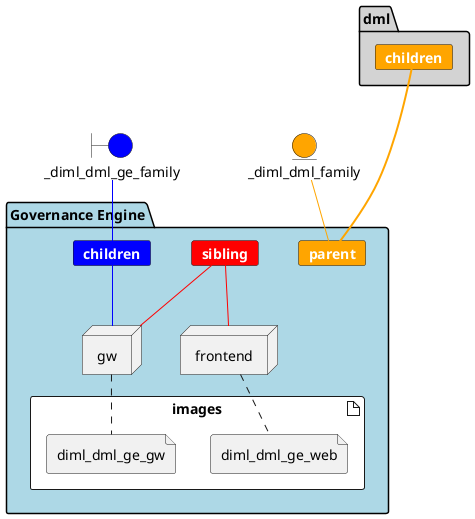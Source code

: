 @startuml


boundary _diml_dml_ge_family #blue


entity _diml_dml_family #orange


package  "Governance Engine"  #lightblue {
    card children #blue [
        <b><color:white>children</color></b>
    ]
    
    _diml_dml_ge_family -[#blue]- children
    
    
    card sibling #red [
        <b><color:white>sibling</color></b>
    ]
    
    
    card parent #orange [
        <b><color:white>parent</color></b>
    ]
    
    
    _diml_dml_family -[#orange]- parent
    
    artifact images #ffffff {
        
        file diml_dml_ge_web
        
        file diml_dml_ge_gw
        
    }

    node frontend
    frontend .. diml_dml_ge_web
    
        sibling -[#red]- frontend
    

    node gw
    gw .. diml_dml_ge_gw
    
        children -[#blue]- gw
    
        sibling -[#red]- gw
    




    
}




package dml #lightgray {
    card dmlchildren #orange [
        <b><color:white>children</color></b>
    ]
    dmlchildren ==[#orange]= parent
}


@enduml
